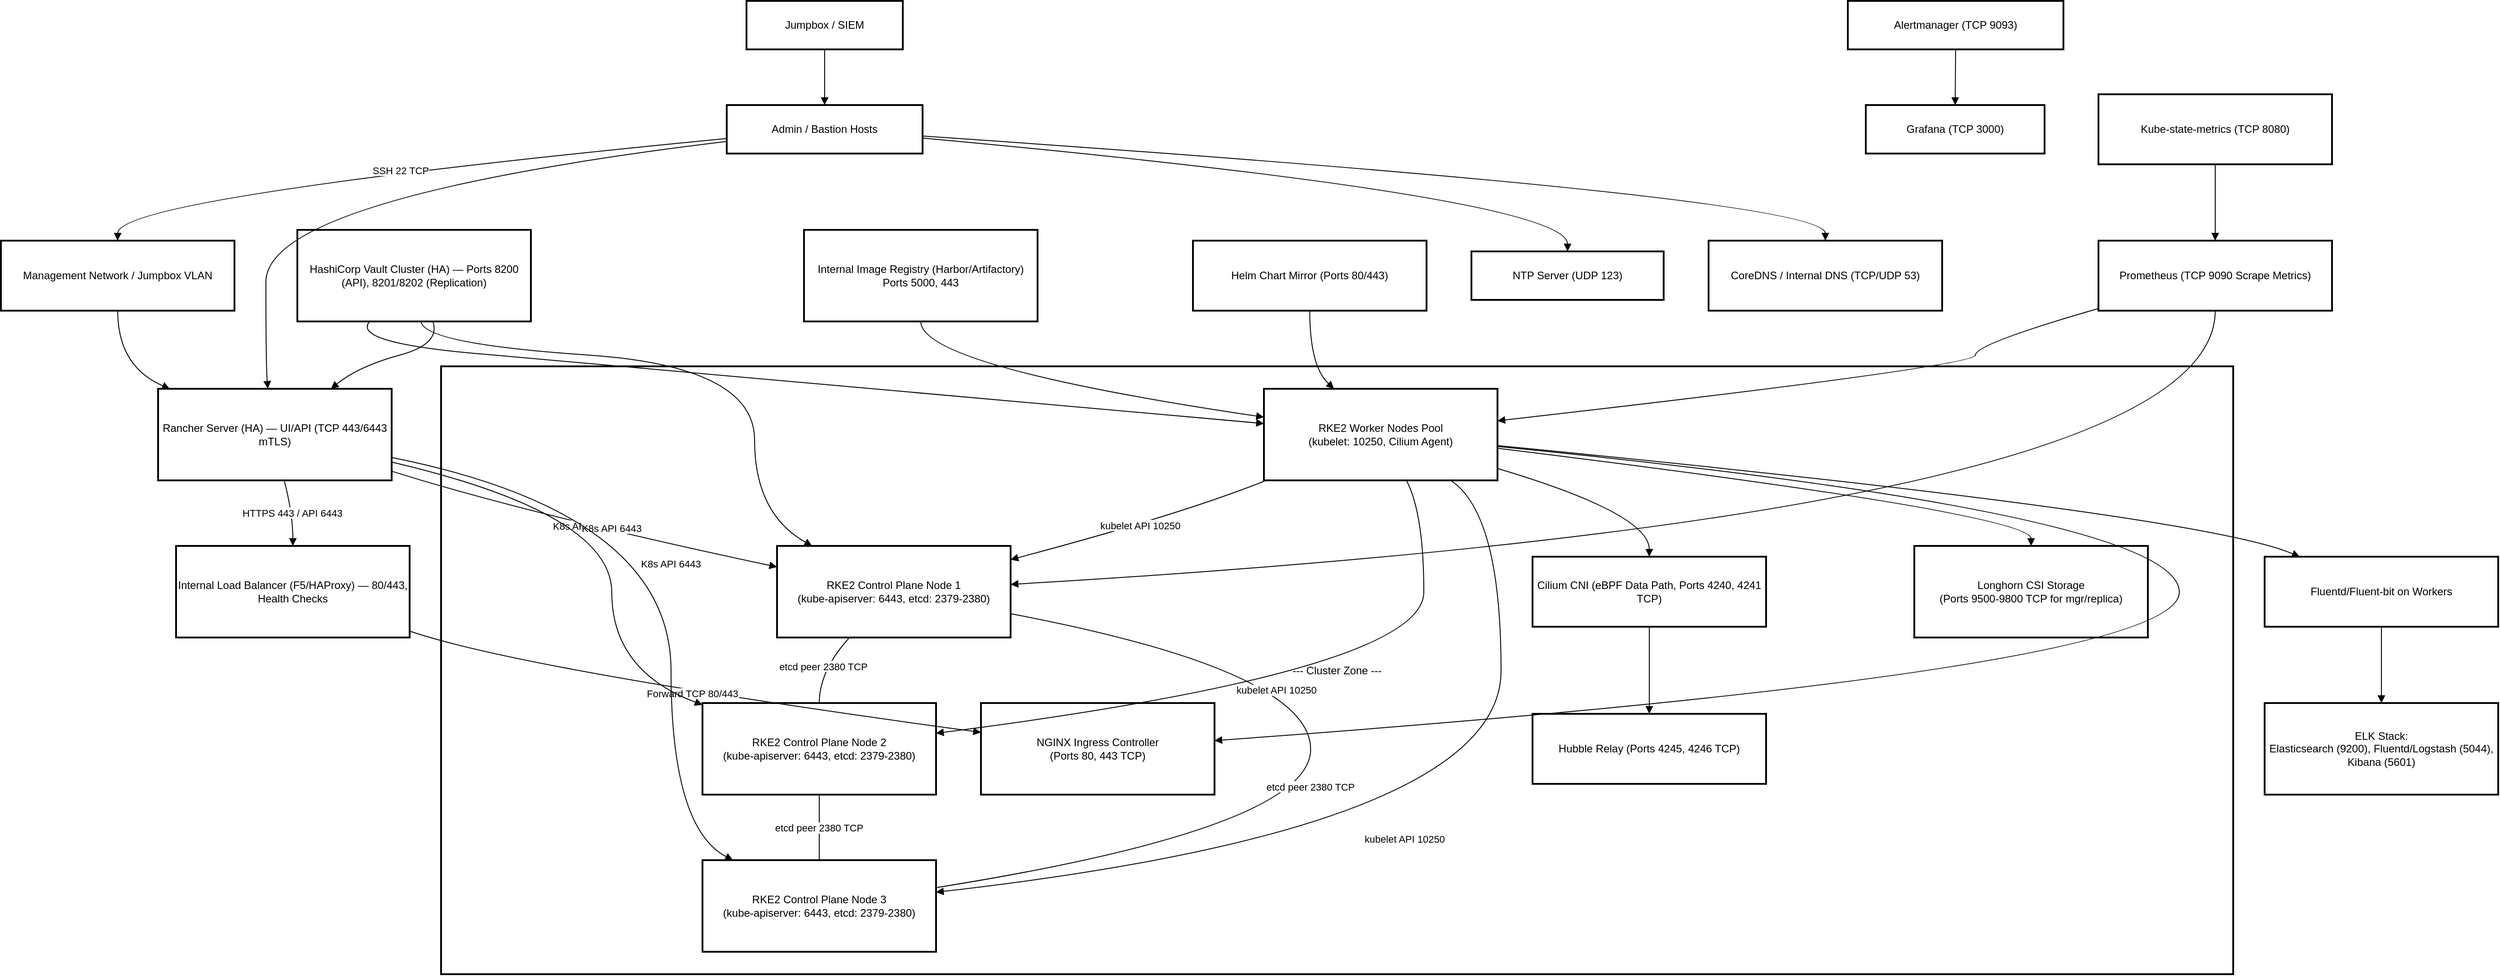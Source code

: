 <mxfile version="28.1.2">
  <diagram name="Page-1" id="fFfy8TutctiNkHREEcfm">
    <mxGraphModel dx="983" dy="724" grid="1" gridSize="10" guides="1" tooltips="1" connect="1" arrows="1" fold="1" page="1" pageScale="1" pageWidth="827" pageHeight="1169" math="0" shadow="0">
      <root>
        <mxCell id="0" />
        <mxCell id="1" parent="0" />
        <mxCell id="qbdhf5ipK8pvgIjz0etJ-1" value="--- Cluster Zone ---" style="whiteSpace=wrap;strokeWidth=2;" vertex="1" parent="1">
          <mxGeometry x="510" y="427" width="1995" height="677" as="geometry" />
        </mxCell>
        <mxCell id="qbdhf5ipK8pvgIjz0etJ-2" value="Admin / Bastion Hosts" style="whiteSpace=wrap;strokeWidth=2;" vertex="1" parent="1">
          <mxGeometry x="828" y="136" width="218" height="54" as="geometry" />
        </mxCell>
        <mxCell id="qbdhf5ipK8pvgIjz0etJ-3" value="Management Network / Jumpbox VLAN" style="whiteSpace=wrap;strokeWidth=2;" vertex="1" parent="1">
          <mxGeometry x="20" y="287" width="260" height="78" as="geometry" />
        </mxCell>
        <mxCell id="qbdhf5ipK8pvgIjz0etJ-4" value="Rancher Server (HA) — UI/API (TCP 443/6443 mTLS)" style="whiteSpace=wrap;strokeWidth=2;" vertex="1" parent="1">
          <mxGeometry x="195" y="452" width="260" height="102" as="geometry" />
        </mxCell>
        <mxCell id="qbdhf5ipK8pvgIjz0etJ-5" value="Internal Load Balancer (F5/HAProxy) — 80/443, Health Checks" style="whiteSpace=wrap;strokeWidth=2;" vertex="1" parent="1">
          <mxGeometry x="215" y="627" width="260" height="102" as="geometry" />
        </mxCell>
        <mxCell id="qbdhf5ipK8pvgIjz0etJ-6" value="RKE2 Control Plane Node 1&#xa;(kube-apiserver: 6443, etcd: 2379-2380)" style="whiteSpace=wrap;strokeWidth=2;" vertex="1" parent="1">
          <mxGeometry x="884" y="627" width="260" height="102" as="geometry" />
        </mxCell>
        <mxCell id="qbdhf5ipK8pvgIjz0etJ-7" value="RKE2 Control Plane Node 2&#xa;(kube-apiserver: 6443, etcd: 2379-2380)" style="whiteSpace=wrap;strokeWidth=2;" vertex="1" parent="1">
          <mxGeometry x="801" y="802" width="260" height="102" as="geometry" />
        </mxCell>
        <mxCell id="qbdhf5ipK8pvgIjz0etJ-8" value="RKE2 Control Plane Node 3&#xa;(kube-apiserver: 6443, etcd: 2379-2380)" style="whiteSpace=wrap;strokeWidth=2;" vertex="1" parent="1">
          <mxGeometry x="801" y="977" width="260" height="102" as="geometry" />
        </mxCell>
        <mxCell id="qbdhf5ipK8pvgIjz0etJ-9" value="RKE2 Worker Nodes Pool&#xa;(kubelet: 10250, Cilium Agent)" style="whiteSpace=wrap;strokeWidth=2;" vertex="1" parent="1">
          <mxGeometry x="1426" y="452" width="260" height="102" as="geometry" />
        </mxCell>
        <mxCell id="qbdhf5ipK8pvgIjz0etJ-10" value="Cilium CNI (eBPF Data Path, Ports 4240, 4241 TCP)" style="whiteSpace=wrap;strokeWidth=2;" vertex="1" parent="1">
          <mxGeometry x="1725" y="639" width="260" height="78" as="geometry" />
        </mxCell>
        <mxCell id="qbdhf5ipK8pvgIjz0etJ-11" value="Hubble Relay (Ports 4245, 4246 TCP)" style="whiteSpace=wrap;strokeWidth=2;" vertex="1" parent="1">
          <mxGeometry x="1725" y="814" width="260" height="78" as="geometry" />
        </mxCell>
        <mxCell id="qbdhf5ipK8pvgIjz0etJ-12" value="Longhorn CSI Storage&#xa;(Ports 9500-9800 TCP for mgr/replica)" style="whiteSpace=wrap;strokeWidth=2;" vertex="1" parent="1">
          <mxGeometry x="2150" y="627" width="260" height="102" as="geometry" />
        </mxCell>
        <mxCell id="qbdhf5ipK8pvgIjz0etJ-13" value="NGINX Ingress Controller&#xa;(Ports 80, 443 TCP)" style="whiteSpace=wrap;strokeWidth=2;" vertex="1" parent="1">
          <mxGeometry x="1111" y="802" width="260" height="102" as="geometry" />
        </mxCell>
        <mxCell id="qbdhf5ipK8pvgIjz0etJ-14" value="Prometheus (TCP 9090 Scrape Metrics)" style="whiteSpace=wrap;strokeWidth=2;" vertex="1" parent="1">
          <mxGeometry x="2355" y="287" width="260" height="78" as="geometry" />
        </mxCell>
        <mxCell id="qbdhf5ipK8pvgIjz0etJ-15" value="Alertmanager (TCP 9093)" style="whiteSpace=wrap;strokeWidth=2;" vertex="1" parent="1">
          <mxGeometry x="2076" y="20" width="240" height="54" as="geometry" />
        </mxCell>
        <mxCell id="qbdhf5ipK8pvgIjz0etJ-16" value="Grafana (TCP 3000)" style="whiteSpace=wrap;strokeWidth=2;" vertex="1" parent="1">
          <mxGeometry x="2096" y="136" width="199" height="54" as="geometry" />
        </mxCell>
        <mxCell id="qbdhf5ipK8pvgIjz0etJ-17" value="Kube-state-metrics (TCP 8080)" style="whiteSpace=wrap;strokeWidth=2;" vertex="1" parent="1">
          <mxGeometry x="2355" y="124" width="260" height="78" as="geometry" />
        </mxCell>
        <mxCell id="qbdhf5ipK8pvgIjz0etJ-18" value="ELK Stack:&#xa;Elasticsearch (9200), Fluentd/Logstash (5044), Kibana (5601)" style="whiteSpace=wrap;strokeWidth=2;" vertex="1" parent="1">
          <mxGeometry x="2540" y="802" width="260" height="102" as="geometry" />
        </mxCell>
        <mxCell id="qbdhf5ipK8pvgIjz0etJ-19" value="Fluentd/Fluent-bit on Workers" style="whiteSpace=wrap;strokeWidth=2;" vertex="1" parent="1">
          <mxGeometry x="2540" y="639" width="260" height="78" as="geometry" />
        </mxCell>
        <mxCell id="qbdhf5ipK8pvgIjz0etJ-20" value="HashiCorp Vault Cluster (HA) — Ports 8200 (API), 8201/8202 (Replication)" style="whiteSpace=wrap;strokeWidth=2;" vertex="1" parent="1">
          <mxGeometry x="350" y="275" width="260" height="102" as="geometry" />
        </mxCell>
        <mxCell id="qbdhf5ipK8pvgIjz0etJ-21" value="Internal Image Registry (Harbor/Artifactory) Ports 5000, 443" style="whiteSpace=wrap;strokeWidth=2;" vertex="1" parent="1">
          <mxGeometry x="914" y="275" width="260" height="102" as="geometry" />
        </mxCell>
        <mxCell id="qbdhf5ipK8pvgIjz0etJ-22" value="Helm Chart Mirror (Ports 80/443)" style="whiteSpace=wrap;strokeWidth=2;" vertex="1" parent="1">
          <mxGeometry x="1347" y="287" width="260" height="78" as="geometry" />
        </mxCell>
        <mxCell id="qbdhf5ipK8pvgIjz0etJ-23" value="NTP Server (UDP 123)" style="whiteSpace=wrap;strokeWidth=2;" vertex="1" parent="1">
          <mxGeometry x="1657" y="299" width="214" height="54" as="geometry" />
        </mxCell>
        <mxCell id="qbdhf5ipK8pvgIjz0etJ-24" value="CoreDNS / Internal DNS (TCP/UDP 53)" style="whiteSpace=wrap;strokeWidth=2;" vertex="1" parent="1">
          <mxGeometry x="1921" y="287" width="260" height="78" as="geometry" />
        </mxCell>
        <mxCell id="qbdhf5ipK8pvgIjz0etJ-25" value="Jumpbox / SIEM" style="whiteSpace=wrap;strokeWidth=2;" vertex="1" parent="1">
          <mxGeometry x="850" y="20" width="174" height="54" as="geometry" />
        </mxCell>
        <mxCell id="qbdhf5ipK8pvgIjz0etJ-26" value="SSH 22 TCP" style="curved=1;startArrow=none;endArrow=block;exitX=0;exitY=0.69;entryX=0.5;entryY=0;rounded=0;" edge="1" parent="1" source="qbdhf5ipK8pvgIjz0etJ-2" target="qbdhf5ipK8pvgIjz0etJ-3">
          <mxGeometry relative="1" as="geometry">
            <Array as="points">
              <mxPoint x="150" y="239" />
            </Array>
          </mxGeometry>
        </mxCell>
        <mxCell id="qbdhf5ipK8pvgIjz0etJ-27" value="" style="curved=1;startArrow=none;endArrow=block;exitX=0.5;exitY=1;entryX=0.05;entryY=0;rounded=0;" edge="1" parent="1" source="qbdhf5ipK8pvgIjz0etJ-3" target="qbdhf5ipK8pvgIjz0etJ-4">
          <mxGeometry relative="1" as="geometry">
            <Array as="points">
              <mxPoint x="150" y="427" />
            </Array>
          </mxGeometry>
        </mxCell>
        <mxCell id="qbdhf5ipK8pvgIjz0etJ-28" value="HTTPS 443 / API 6443" style="curved=1;startArrow=none;endArrow=block;exitX=0.54;exitY=1;entryX=0.5;entryY=0;rounded=0;" edge="1" parent="1" source="qbdhf5ipK8pvgIjz0etJ-4" target="qbdhf5ipK8pvgIjz0etJ-5">
          <mxGeometry relative="1" as="geometry">
            <Array as="points">
              <mxPoint x="345" y="591" />
            </Array>
          </mxGeometry>
        </mxCell>
        <mxCell id="qbdhf5ipK8pvgIjz0etJ-29" value="Forward TCP 80/443" style="curved=1;startArrow=none;endArrow=block;exitX=1;exitY=0.93;entryX=0;entryY=0.32;rounded=0;" edge="1" parent="1" source="qbdhf5ipK8pvgIjz0etJ-5" target="qbdhf5ipK8pvgIjz0etJ-13">
          <mxGeometry relative="1" as="geometry">
            <Array as="points">
              <mxPoint x="605" y="766" />
            </Array>
          </mxGeometry>
        </mxCell>
        <mxCell id="qbdhf5ipK8pvgIjz0etJ-30" value="K8s API 6443" style="curved=1;startArrow=none;endArrow=block;exitX=1;exitY=0.9;entryX=0;entryY=0.23;rounded=0;" edge="1" parent="1" source="qbdhf5ipK8pvgIjz0etJ-4" target="qbdhf5ipK8pvgIjz0etJ-6">
          <mxGeometry relative="1" as="geometry">
            <Array as="points">
              <mxPoint x="605" y="591" />
            </Array>
          </mxGeometry>
        </mxCell>
        <mxCell id="qbdhf5ipK8pvgIjz0etJ-31" value="K8s API 6443" style="curved=1;startArrow=none;endArrow=block;exitX=1;exitY=0.8;entryX=0;entryY=0.02;rounded=0;" edge="1" parent="1" source="qbdhf5ipK8pvgIjz0etJ-4" target="qbdhf5ipK8pvgIjz0etJ-7">
          <mxGeometry relative="1" as="geometry">
            <Array as="points">
              <mxPoint x="700" y="591" />
              <mxPoint x="700" y="766" />
            </Array>
          </mxGeometry>
        </mxCell>
        <mxCell id="qbdhf5ipK8pvgIjz0etJ-32" value="K8s API 6443" style="curved=1;startArrow=none;endArrow=block;exitX=1;exitY=0.75;entryX=0.13;entryY=0;rounded=0;" edge="1" parent="1" source="qbdhf5ipK8pvgIjz0etJ-4" target="qbdhf5ipK8pvgIjz0etJ-8">
          <mxGeometry relative="1" as="geometry">
            <Array as="points">
              <mxPoint x="766" y="591" />
              <mxPoint x="766" y="941" />
            </Array>
          </mxGeometry>
        </mxCell>
        <mxCell id="qbdhf5ipK8pvgIjz0etJ-33" value="etcd peer 2380 TCP" style="curved=1;startArrow=none;endArrow=none;exitX=0.31;exitY=1;entryX=0.5;entryY=0;rounded=0;" edge="1" parent="1" source="qbdhf5ipK8pvgIjz0etJ-6" target="qbdhf5ipK8pvgIjz0etJ-7">
          <mxGeometry relative="1" as="geometry">
            <Array as="points">
              <mxPoint x="931" y="766" />
            </Array>
          </mxGeometry>
        </mxCell>
        <mxCell id="qbdhf5ipK8pvgIjz0etJ-34" value="etcd peer 2380 TCP" style="curved=1;startArrow=none;endArrow=none;exitX=0.5;exitY=1;entryX=0.5;entryY=0;rounded=0;" edge="1" parent="1" source="qbdhf5ipK8pvgIjz0etJ-7" target="qbdhf5ipK8pvgIjz0etJ-8">
          <mxGeometry relative="1" as="geometry">
            <Array as="points">
              <mxPoint x="931" y="941" />
            </Array>
          </mxGeometry>
        </mxCell>
        <mxCell id="qbdhf5ipK8pvgIjz0etJ-35" value="etcd peer 2380 TCP" style="curved=1;startArrow=none;endArrow=none;exitX=1;exitY=0.3;entryX=1;entryY=0.74;rounded=0;" edge="1" parent="1" source="qbdhf5ipK8pvgIjz0etJ-8" target="qbdhf5ipK8pvgIjz0etJ-6">
          <mxGeometry relative="1" as="geometry">
            <Array as="points">
              <mxPoint x="1478" y="941" />
              <mxPoint x="1478" y="766" />
            </Array>
          </mxGeometry>
        </mxCell>
        <mxCell id="qbdhf5ipK8pvgIjz0etJ-36" value="kubelet API 10250" style="curved=1;startArrow=none;endArrow=block;exitX=0.01;exitY=1;entryX=1;entryY=0.15;rounded=0;" edge="1" parent="1" source="qbdhf5ipK8pvgIjz0etJ-9" target="qbdhf5ipK8pvgIjz0etJ-6">
          <mxGeometry relative="1" as="geometry">
            <Array as="points">
              <mxPoint x="1337" y="591" />
            </Array>
          </mxGeometry>
        </mxCell>
        <mxCell id="qbdhf5ipK8pvgIjz0etJ-37" value="kubelet API 10250" style="curved=1;startArrow=none;endArrow=block;exitX=0.61;exitY=1;entryX=1;entryY=0.33;rounded=0;" edge="1" parent="1" source="qbdhf5ipK8pvgIjz0etJ-9" target="qbdhf5ipK8pvgIjz0etJ-7">
          <mxGeometry relative="1" as="geometry">
            <Array as="points">
              <mxPoint x="1604" y="591" />
              <mxPoint x="1604" y="766" />
            </Array>
          </mxGeometry>
        </mxCell>
        <mxCell id="qbdhf5ipK8pvgIjz0etJ-38" value="kubelet API 10250" style="curved=1;startArrow=none;endArrow=block;exitX=0.8;exitY=1;entryX=1;entryY=0.35;rounded=0;" edge="1" parent="1" source="qbdhf5ipK8pvgIjz0etJ-9" target="qbdhf5ipK8pvgIjz0etJ-8">
          <mxGeometry relative="1" as="geometry">
            <Array as="points">
              <mxPoint x="1690" y="591" />
              <mxPoint x="1690" y="941" />
            </Array>
          </mxGeometry>
        </mxCell>
        <mxCell id="qbdhf5ipK8pvgIjz0etJ-39" value="" style="curved=1;startArrow=none;endArrow=block;exitX=1;exitY=0.87;entryX=0.5;entryY=0;rounded=0;" edge="1" parent="1" source="qbdhf5ipK8pvgIjz0etJ-9" target="qbdhf5ipK8pvgIjz0etJ-10">
          <mxGeometry relative="1" as="geometry">
            <Array as="points">
              <mxPoint x="1855" y="591" />
            </Array>
          </mxGeometry>
        </mxCell>
        <mxCell id="qbdhf5ipK8pvgIjz0etJ-40" value="" style="curved=1;startArrow=none;endArrow=block;exitX=0.5;exitY=1;entryX=0.5;entryY=0;rounded=0;" edge="1" parent="1" source="qbdhf5ipK8pvgIjz0etJ-10" target="qbdhf5ipK8pvgIjz0etJ-11">
          <mxGeometry relative="1" as="geometry">
            <Array as="points" />
          </mxGeometry>
        </mxCell>
        <mxCell id="qbdhf5ipK8pvgIjz0etJ-41" value="" style="curved=1;startArrow=none;endArrow=block;exitX=1;exitY=0.65;entryX=0.5;entryY=0;rounded=0;" edge="1" parent="1" source="qbdhf5ipK8pvgIjz0etJ-9" target="qbdhf5ipK8pvgIjz0etJ-12">
          <mxGeometry relative="1" as="geometry">
            <Array as="points">
              <mxPoint x="2280" y="591" />
            </Array>
          </mxGeometry>
        </mxCell>
        <mxCell id="qbdhf5ipK8pvgIjz0etJ-42" value="" style="curved=1;startArrow=none;endArrow=block;exitX=1;exitY=0.63;entryX=1;entryY=0.41;rounded=0;" edge="1" parent="1" source="qbdhf5ipK8pvgIjz0etJ-9" target="qbdhf5ipK8pvgIjz0etJ-13">
          <mxGeometry relative="1" as="geometry">
            <Array as="points">
              <mxPoint x="2445" y="591" />
              <mxPoint x="2445" y="766" />
            </Array>
          </mxGeometry>
        </mxCell>
        <mxCell id="qbdhf5ipK8pvgIjz0etJ-43" value="" style="curved=1;startArrow=none;endArrow=block;exitX=1;exitY=0.62;entryX=0.15;entryY=0;rounded=0;" edge="1" parent="1" source="qbdhf5ipK8pvgIjz0etJ-9" target="qbdhf5ipK8pvgIjz0etJ-19">
          <mxGeometry relative="1" as="geometry">
            <Array as="points">
              <mxPoint x="2465" y="591" />
            </Array>
          </mxGeometry>
        </mxCell>
        <mxCell id="qbdhf5ipK8pvgIjz0etJ-44" value="" style="curved=1;startArrow=none;endArrow=block;exitX=0.5;exitY=1;entryX=0.5;entryY=0;rounded=0;" edge="1" parent="1" source="qbdhf5ipK8pvgIjz0etJ-19" target="qbdhf5ipK8pvgIjz0etJ-18">
          <mxGeometry relative="1" as="geometry">
            <Array as="points" />
          </mxGeometry>
        </mxCell>
        <mxCell id="qbdhf5ipK8pvgIjz0etJ-45" value="" style="curved=1;startArrow=none;endArrow=block;exitX=0;exitY=0.97;entryX=1;entryY=0.35;rounded=0;" edge="1" parent="1" source="qbdhf5ipK8pvgIjz0etJ-14" target="qbdhf5ipK8pvgIjz0etJ-9">
          <mxGeometry relative="1" as="geometry">
            <Array as="points">
              <mxPoint x="2218" y="402" />
              <mxPoint x="2218" y="427" />
            </Array>
          </mxGeometry>
        </mxCell>
        <mxCell id="qbdhf5ipK8pvgIjz0etJ-46" value="" style="curved=1;startArrow=none;endArrow=block;exitX=0.5;exitY=1;entryX=1;entryY=0.42;rounded=0;" edge="1" parent="1" source="qbdhf5ipK8pvgIjz0etJ-14" target="qbdhf5ipK8pvgIjz0etJ-6">
          <mxGeometry relative="1" as="geometry">
            <Array as="points">
              <mxPoint x="2485" y="591" />
            </Array>
          </mxGeometry>
        </mxCell>
        <mxCell id="qbdhf5ipK8pvgIjz0etJ-47" value="" style="curved=1;startArrow=none;endArrow=block;exitX=0.5;exitY=1;entryX=0.5;entryY=0;rounded=0;" edge="1" parent="1" source="qbdhf5ipK8pvgIjz0etJ-15" target="qbdhf5ipK8pvgIjz0etJ-16">
          <mxGeometry relative="1" as="geometry">
            <Array as="points" />
          </mxGeometry>
        </mxCell>
        <mxCell id="qbdhf5ipK8pvgIjz0etJ-48" value="" style="curved=1;startArrow=none;endArrow=block;exitX=0.5;exitY=1;entryX=0.5;entryY=0;rounded=0;" edge="1" parent="1" source="qbdhf5ipK8pvgIjz0etJ-17" target="qbdhf5ipK8pvgIjz0etJ-14">
          <mxGeometry relative="1" as="geometry">
            <Array as="points" />
          </mxGeometry>
        </mxCell>
        <mxCell id="qbdhf5ipK8pvgIjz0etJ-49" value="" style="curved=1;startArrow=none;endArrow=block;exitX=0.31;exitY=1;entryX=0;entryY=0.38;rounded=0;" edge="1" parent="1" source="qbdhf5ipK8pvgIjz0etJ-20" target="qbdhf5ipK8pvgIjz0etJ-9">
          <mxGeometry relative="1" as="geometry">
            <Array as="points">
              <mxPoint x="408" y="402" />
              <mxPoint x="731" y="427" />
            </Array>
          </mxGeometry>
        </mxCell>
        <mxCell id="qbdhf5ipK8pvgIjz0etJ-50" value="" style="curved=1;startArrow=none;endArrow=block;exitX=0.53;exitY=1;entryX=0.15;entryY=0;rounded=0;" edge="1" parent="1" source="qbdhf5ipK8pvgIjz0etJ-20" target="qbdhf5ipK8pvgIjz0etJ-6">
          <mxGeometry relative="1" as="geometry">
            <Array as="points">
              <mxPoint x="490" y="402" />
              <mxPoint x="859" y="427" />
              <mxPoint x="859" y="591" />
            </Array>
          </mxGeometry>
        </mxCell>
        <mxCell id="qbdhf5ipK8pvgIjz0etJ-51" value="" style="curved=1;startArrow=none;endArrow=block;exitX=0.58;exitY=1;entryX=0.74;entryY=0;rounded=0;" edge="1" parent="1" source="qbdhf5ipK8pvgIjz0etJ-20" target="qbdhf5ipK8pvgIjz0etJ-4">
          <mxGeometry relative="1" as="geometry">
            <Array as="points">
              <mxPoint x="510" y="402" />
              <mxPoint x="418" y="427" />
            </Array>
          </mxGeometry>
        </mxCell>
        <mxCell id="qbdhf5ipK8pvgIjz0etJ-52" value="" style="curved=1;startArrow=none;endArrow=block;exitX=0.5;exitY=1;entryX=0;entryY=0.31;rounded=0;" edge="1" parent="1" source="qbdhf5ipK8pvgIjz0etJ-21" target="qbdhf5ipK8pvgIjz0etJ-9">
          <mxGeometry relative="1" as="geometry">
            <Array as="points">
              <mxPoint x="1044" y="427" />
            </Array>
          </mxGeometry>
        </mxCell>
        <mxCell id="qbdhf5ipK8pvgIjz0etJ-53" value="" style="curved=1;startArrow=none;endArrow=block;exitX=0.5;exitY=1;entryX=0.3;entryY=0;rounded=0;" edge="1" parent="1" source="qbdhf5ipK8pvgIjz0etJ-22" target="qbdhf5ipK8pvgIjz0etJ-9">
          <mxGeometry relative="1" as="geometry">
            <Array as="points">
              <mxPoint x="1477" y="427" />
            </Array>
          </mxGeometry>
        </mxCell>
        <mxCell id="qbdhf5ipK8pvgIjz0etJ-54" value="" style="curved=1;startArrow=none;endArrow=block;exitX=0;exitY=0.75;entryX=0.47;entryY=0;rounded=0;" edge="1" parent="1" source="qbdhf5ipK8pvgIjz0etJ-2" target="qbdhf5ipK8pvgIjz0etJ-4">
          <mxGeometry relative="1" as="geometry">
            <Array as="points">
              <mxPoint x="315" y="239" />
              <mxPoint x="315" y="427" />
            </Array>
          </mxGeometry>
        </mxCell>
        <mxCell id="qbdhf5ipK8pvgIjz0etJ-55" value="" style="curved=1;startArrow=none;endArrow=block;exitX=0.5;exitY=1;entryX=0.5;entryY=0;rounded=0;" edge="1" parent="1" source="qbdhf5ipK8pvgIjz0etJ-25" target="qbdhf5ipK8pvgIjz0etJ-2">
          <mxGeometry relative="1" as="geometry">
            <Array as="points" />
          </mxGeometry>
        </mxCell>
        <mxCell id="qbdhf5ipK8pvgIjz0etJ-56" value="" style="curved=1;startArrow=none;endArrow=block;exitX=1;exitY=0.68;entryX=0.5;entryY=0;rounded=0;" edge="1" parent="1" source="qbdhf5ipK8pvgIjz0etJ-2" target="qbdhf5ipK8pvgIjz0etJ-23">
          <mxGeometry relative="1" as="geometry">
            <Array as="points">
              <mxPoint x="1764" y="239" />
            </Array>
          </mxGeometry>
        </mxCell>
        <mxCell id="qbdhf5ipK8pvgIjz0etJ-57" value="" style="curved=1;startArrow=none;endArrow=block;exitX=1;exitY=0.64;entryX=0.5;entryY=0;rounded=0;" edge="1" parent="1" source="qbdhf5ipK8pvgIjz0etJ-2" target="qbdhf5ipK8pvgIjz0etJ-24">
          <mxGeometry relative="1" as="geometry">
            <Array as="points">
              <mxPoint x="2051" y="239" />
            </Array>
          </mxGeometry>
        </mxCell>
      </root>
    </mxGraphModel>
  </diagram>
</mxfile>
